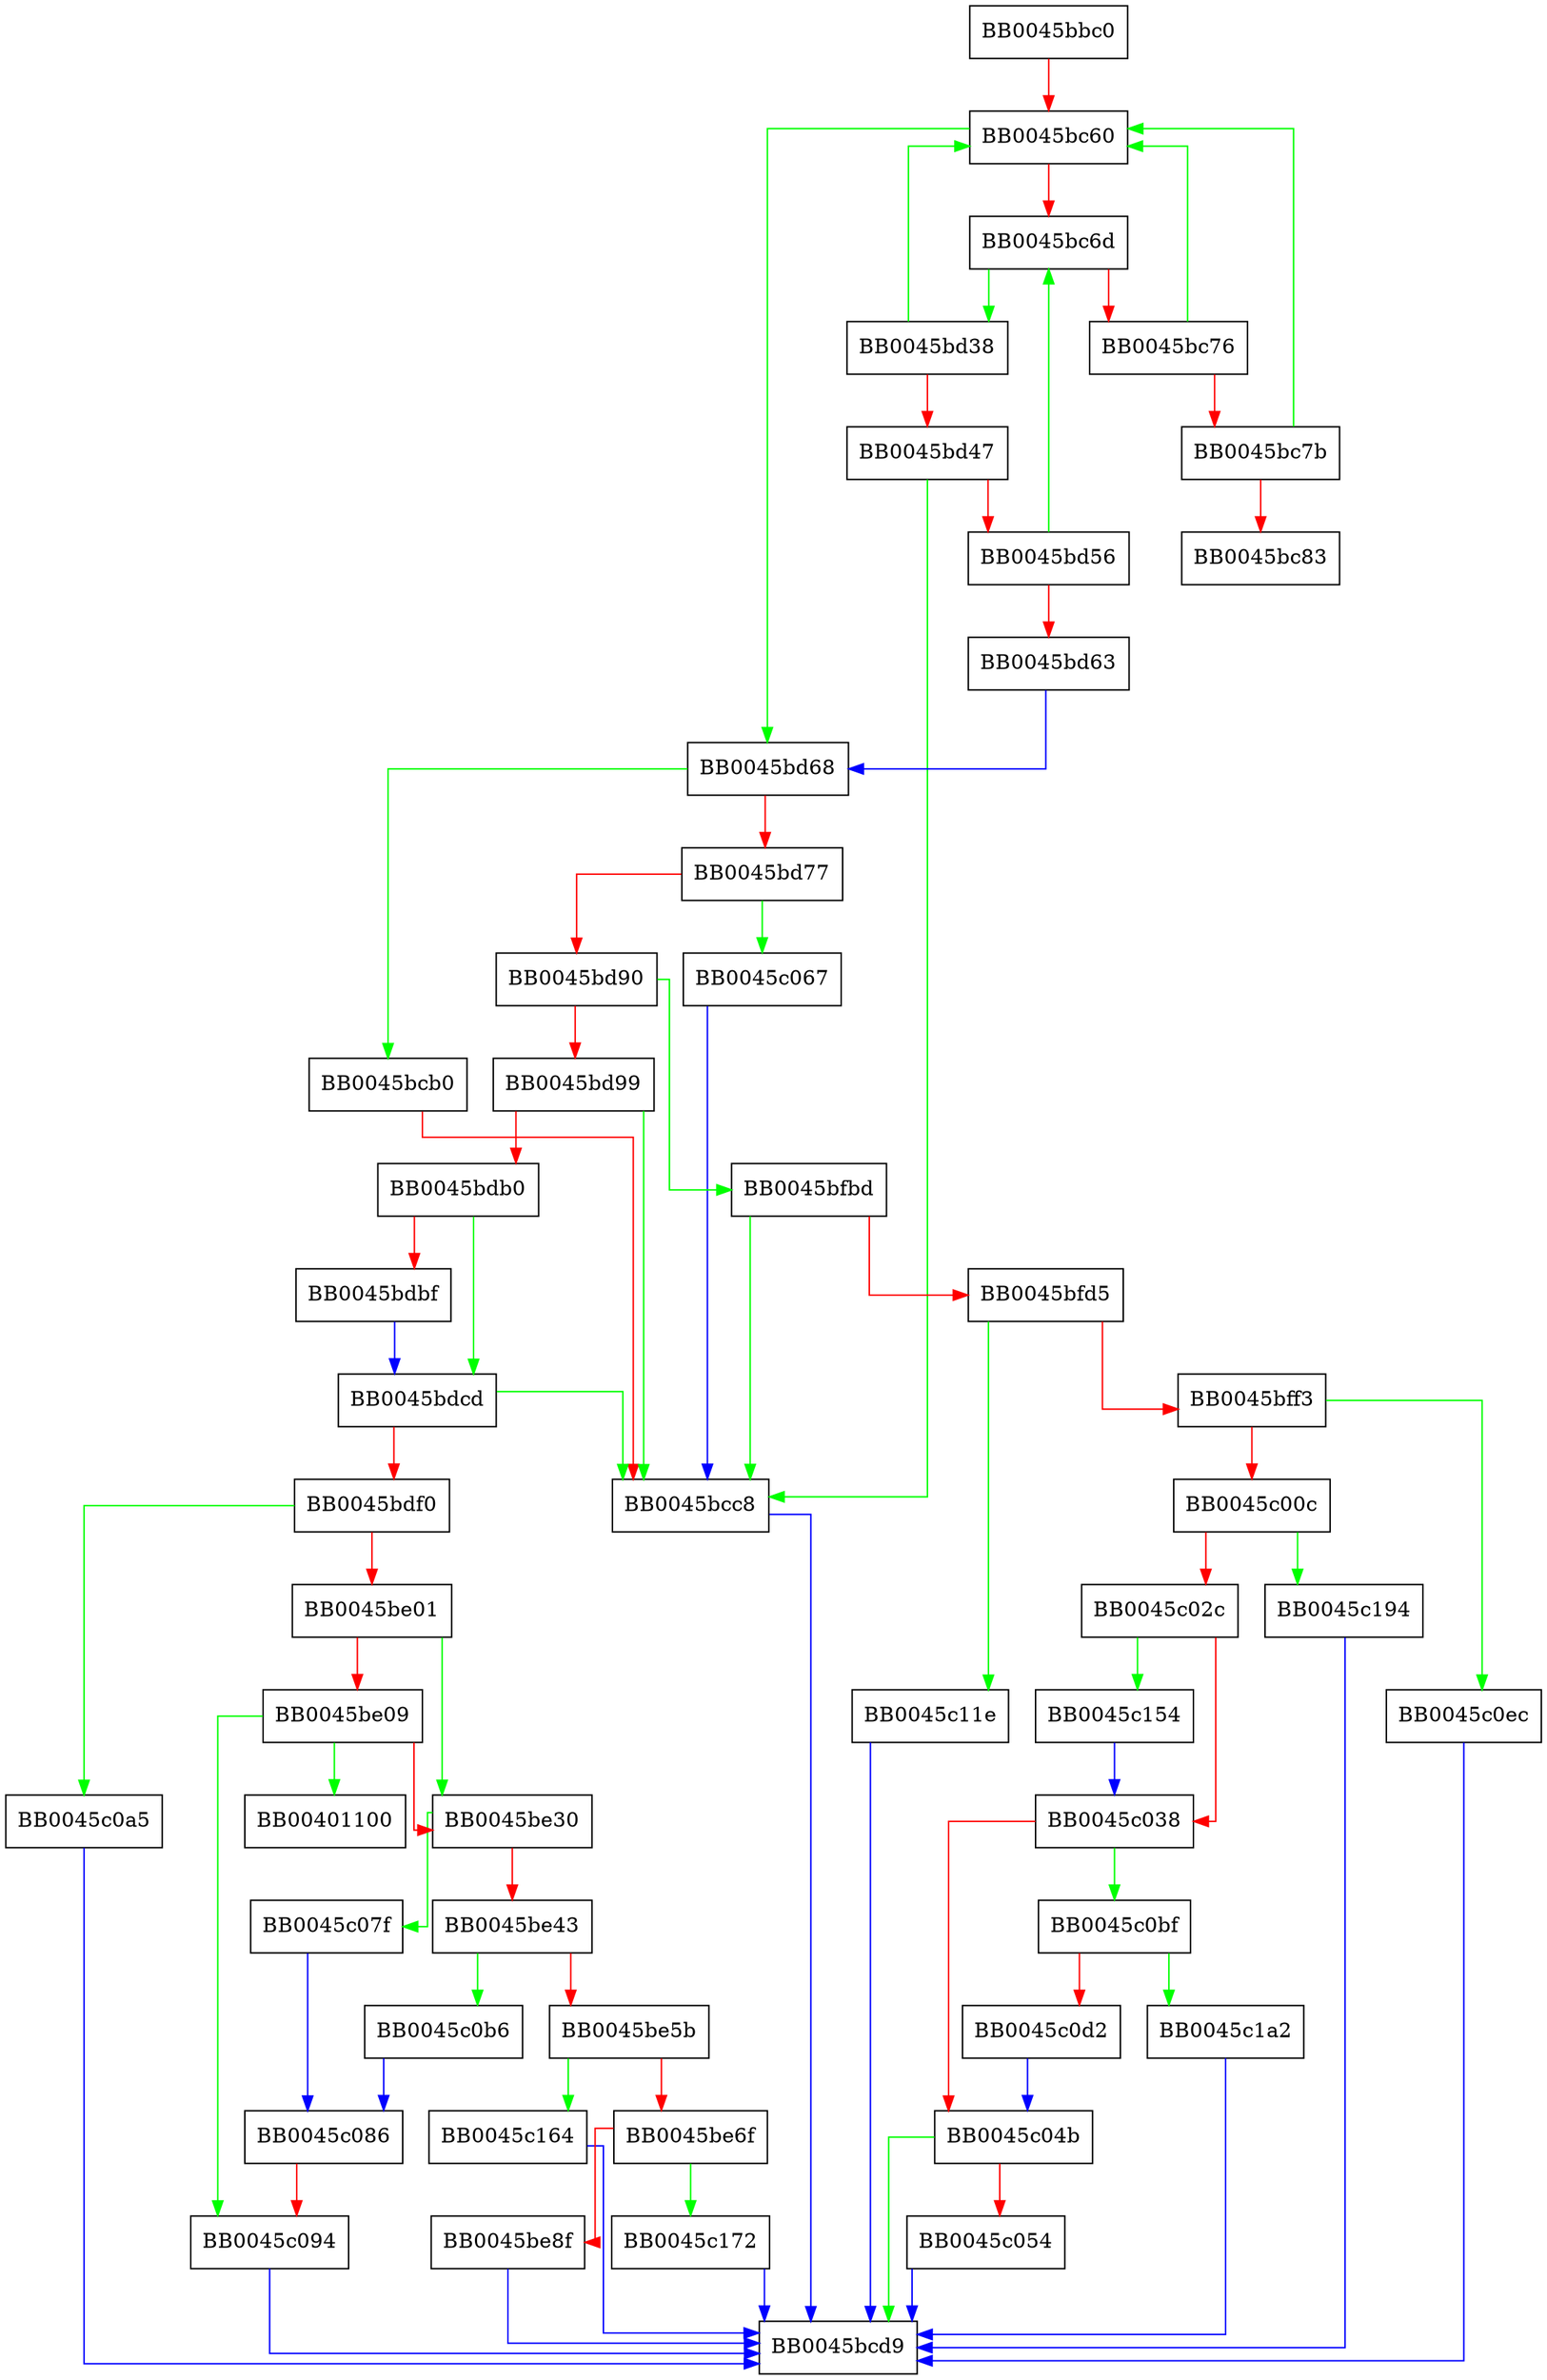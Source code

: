 digraph spkac_main {
  node [shape="box"];
  graph [splines=ortho];
  BB0045bbc0 -> BB0045bc60 [color="red"];
  BB0045bc60 -> BB0045bd68 [color="green"];
  BB0045bc60 -> BB0045bc6d [color="red"];
  BB0045bc6d -> BB0045bd38 [color="green"];
  BB0045bc6d -> BB0045bc76 [color="red"];
  BB0045bc76 -> BB0045bc60 [color="green"];
  BB0045bc76 -> BB0045bc7b [color="red"];
  BB0045bc7b -> BB0045bc60 [color="green"];
  BB0045bc7b -> BB0045bc83 [color="red"];
  BB0045bcb0 -> BB0045bcc8 [color="red"];
  BB0045bcc8 -> BB0045bcd9 [color="blue"];
  BB0045bd38 -> BB0045bc60 [color="green"];
  BB0045bd38 -> BB0045bd47 [color="red"];
  BB0045bd47 -> BB0045bcc8 [color="green"];
  BB0045bd47 -> BB0045bd56 [color="red"];
  BB0045bd56 -> BB0045bc6d [color="green"];
  BB0045bd56 -> BB0045bd63 [color="red"];
  BB0045bd63 -> BB0045bd68 [color="blue"];
  BB0045bd68 -> BB0045bcb0 [color="green"];
  BB0045bd68 -> BB0045bd77 [color="red"];
  BB0045bd77 -> BB0045c067 [color="green"];
  BB0045bd77 -> BB0045bd90 [color="red"];
  BB0045bd90 -> BB0045bfbd [color="green"];
  BB0045bd90 -> BB0045bd99 [color="red"];
  BB0045bd99 -> BB0045bcc8 [color="green"];
  BB0045bd99 -> BB0045bdb0 [color="red"];
  BB0045bdb0 -> BB0045bdcd [color="green"];
  BB0045bdb0 -> BB0045bdbf [color="red"];
  BB0045bdbf -> BB0045bdcd [color="blue"];
  BB0045bdcd -> BB0045bcc8 [color="green"];
  BB0045bdcd -> BB0045bdf0 [color="red"];
  BB0045bdf0 -> BB0045c0a5 [color="green"];
  BB0045bdf0 -> BB0045be01 [color="red"];
  BB0045be01 -> BB0045be30 [color="green"];
  BB0045be01 -> BB0045be09 [color="red"];
  BB0045be09 -> BB00401100 [color="green"];
  BB0045be09 -> BB0045c094 [color="green"];
  BB0045be09 -> BB0045be30 [color="red"];
  BB0045be30 -> BB0045c07f [color="green"];
  BB0045be30 -> BB0045be43 [color="red"];
  BB0045be43 -> BB0045c0b6 [color="green"];
  BB0045be43 -> BB0045be5b [color="red"];
  BB0045be5b -> BB0045c164 [color="green"];
  BB0045be5b -> BB0045be6f [color="red"];
  BB0045be6f -> BB0045c172 [color="green"];
  BB0045be6f -> BB0045be8f [color="red"];
  BB0045be8f -> BB0045bcd9 [color="blue"];
  BB0045bfbd -> BB0045bcc8 [color="green"];
  BB0045bfbd -> BB0045bfd5 [color="red"];
  BB0045bfd5 -> BB0045c11e [color="green"];
  BB0045bfd5 -> BB0045bff3 [color="red"];
  BB0045bff3 -> BB0045c0ec [color="green"];
  BB0045bff3 -> BB0045c00c [color="red"];
  BB0045c00c -> BB0045c194 [color="green"];
  BB0045c00c -> BB0045c02c [color="red"];
  BB0045c02c -> BB0045c154 [color="green"];
  BB0045c02c -> BB0045c038 [color="red"];
  BB0045c038 -> BB0045c0bf [color="green"];
  BB0045c038 -> BB0045c04b [color="red"];
  BB0045c04b -> BB0045bcd9 [color="green"];
  BB0045c04b -> BB0045c054 [color="red"];
  BB0045c054 -> BB0045bcd9 [color="blue"];
  BB0045c067 -> BB0045bcc8 [color="blue"];
  BB0045c07f -> BB0045c086 [color="blue"];
  BB0045c086 -> BB0045c094 [color="red"];
  BB0045c094 -> BB0045bcd9 [color="blue"];
  BB0045c0a5 -> BB0045bcd9 [color="blue"];
  BB0045c0b6 -> BB0045c086 [color="blue"];
  BB0045c0bf -> BB0045c1a2 [color="green"];
  BB0045c0bf -> BB0045c0d2 [color="red"];
  BB0045c0d2 -> BB0045c04b [color="blue"];
  BB0045c0ec -> BB0045bcd9 [color="blue"];
  BB0045c11e -> BB0045bcd9 [color="blue"];
  BB0045c154 -> BB0045c038 [color="blue"];
  BB0045c164 -> BB0045bcd9 [color="blue"];
  BB0045c172 -> BB0045bcd9 [color="blue"];
  BB0045c194 -> BB0045bcd9 [color="blue"];
  BB0045c1a2 -> BB0045bcd9 [color="blue"];
}